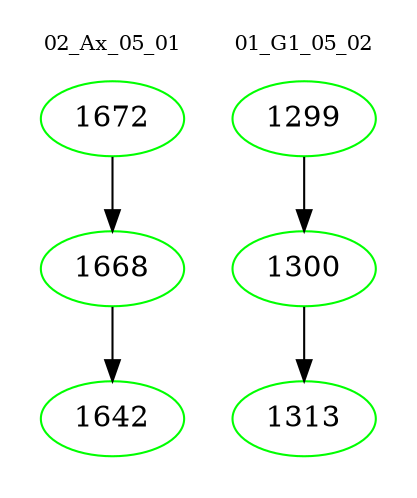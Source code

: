 digraph{
subgraph cluster_0 {
color = white
label = "02_Ax_05_01";
fontsize=10;
T0_1672 [label="1672", color="green"]
T0_1672 -> T0_1668 [color="black"]
T0_1668 [label="1668", color="green"]
T0_1668 -> T0_1642 [color="black"]
T0_1642 [label="1642", color="green"]
}
subgraph cluster_1 {
color = white
label = "01_G1_05_02";
fontsize=10;
T1_1299 [label="1299", color="green"]
T1_1299 -> T1_1300 [color="black"]
T1_1300 [label="1300", color="green"]
T1_1300 -> T1_1313 [color="black"]
T1_1313 [label="1313", color="green"]
}
}

